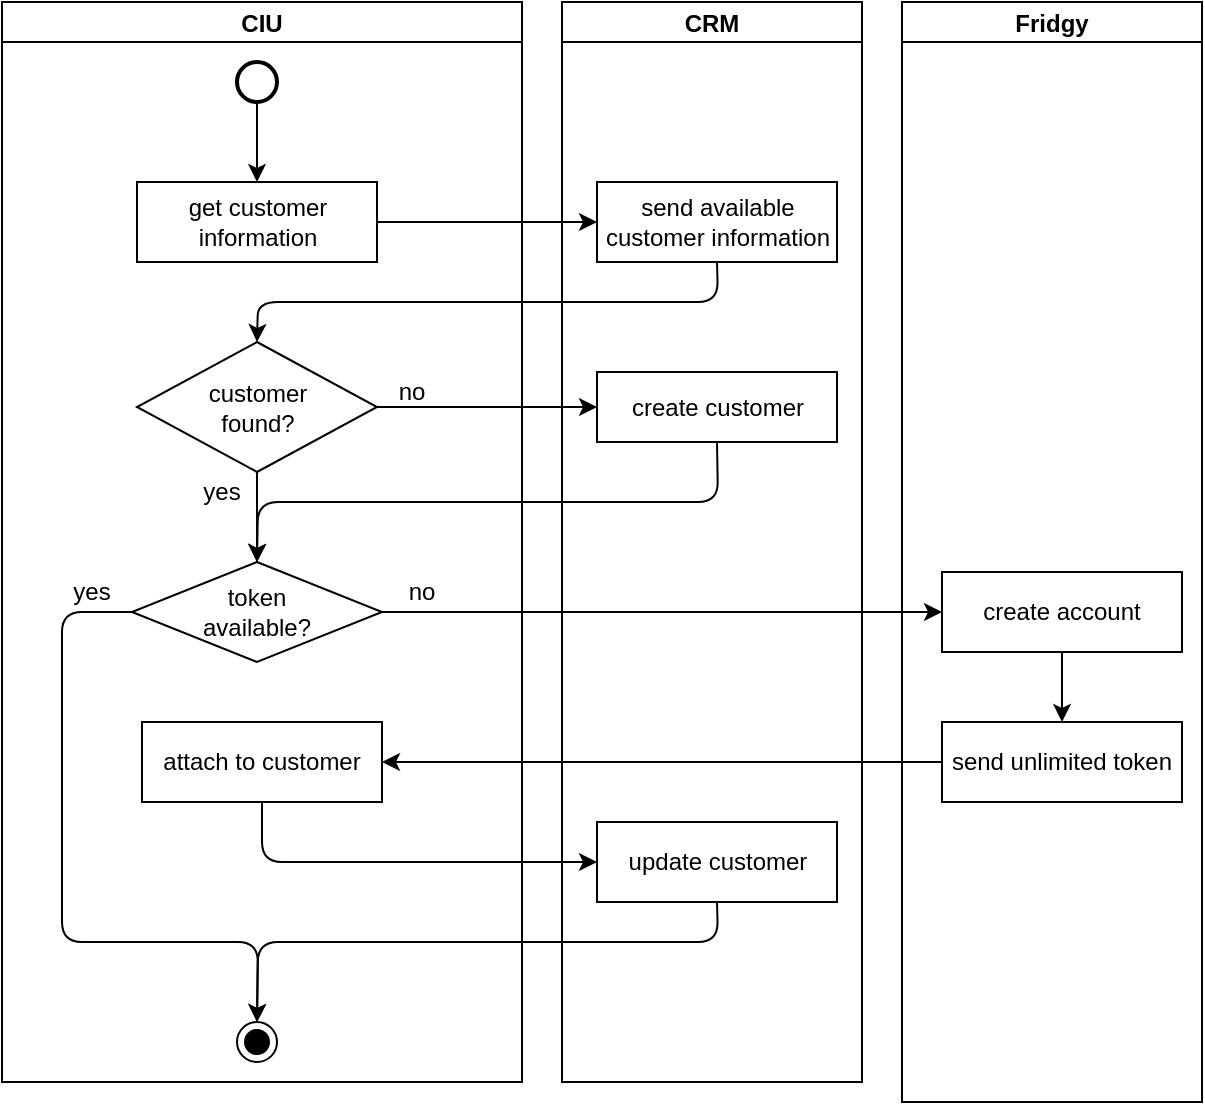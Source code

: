 <mxfile version="13.0.6"><diagram id="BVgmHitpDvBmTdLvW04n" name="Page-1"><mxGraphModel dx="984" dy="518" grid="1" gridSize="10" guides="1" tooltips="1" connect="1" arrows="1" fold="1" page="1" pageScale="1" pageWidth="850" pageHeight="1100" math="0" shadow="0"><root><mxCell id="0"/><mxCell id="1" parent="0"/><mxCell id="o3vHULxsRuvWgmmni-Nq-1" value="CIU" style="swimlane;startSize=20;" vertex="1" parent="1"><mxGeometry x="120" y="200" width="260" height="540" as="geometry"/></mxCell><mxCell id="o3vHULxsRuvWgmmni-Nq-2" value="get customer information" style="rounded=0;whiteSpace=wrap;html=1;" vertex="1" parent="o3vHULxsRuvWgmmni-Nq-1"><mxGeometry x="67.5" y="90" width="120" height="40" as="geometry"/></mxCell><mxCell id="o3vHULxsRuvWgmmni-Nq-3" value="&lt;div&gt;token &lt;br&gt;&lt;/div&gt;&lt;div&gt;available?&lt;/div&gt;" style="rhombus;whiteSpace=wrap;html=1;strokeColor=#000000;" vertex="1" parent="o3vHULxsRuvWgmmni-Nq-1"><mxGeometry x="65" y="280" width="125" height="50" as="geometry"/></mxCell><mxCell id="o3vHULxsRuvWgmmni-Nq-4" value="yes" style="text;html=1;strokeColor=none;fillColor=none;align=center;verticalAlign=middle;whiteSpace=wrap;rounded=0;" vertex="1" parent="o3vHULxsRuvWgmmni-Nq-1"><mxGeometry x="25" y="290" width="40" height="10" as="geometry"/></mxCell><mxCell id="o3vHULxsRuvWgmmni-Nq-5" value="no" style="text;html=1;strokeColor=none;fillColor=none;align=center;verticalAlign=middle;whiteSpace=wrap;rounded=0;" vertex="1" parent="o3vHULxsRuvWgmmni-Nq-1"><mxGeometry x="190" y="290" width="40" height="10" as="geometry"/></mxCell><mxCell id="o3vHULxsRuvWgmmni-Nq-6" value="attach to customer" style="rounded=0;whiteSpace=wrap;html=1;" vertex="1" parent="o3vHULxsRuvWgmmni-Nq-1"><mxGeometry x="70" y="360" width="120" height="40" as="geometry"/></mxCell><mxCell id="o3vHULxsRuvWgmmni-Nq-7" value="" style="endArrow=classic;html=1;exitX=0;exitY=0.5;exitDx=0;exitDy=0;entryX=0.5;entryY=0;entryDx=0;entryDy=0;" edge="1" parent="o3vHULxsRuvWgmmni-Nq-1" source="o3vHULxsRuvWgmmni-Nq-3" target="o3vHULxsRuvWgmmni-Nq-10"><mxGeometry width="50" height="50" relative="1" as="geometry"><mxPoint x="670" y="600" as="sourcePoint"/><mxPoint x="83" y="525" as="targetPoint"/><Array as="points"><mxPoint x="30" y="305"/><mxPoint x="30" y="470"/><mxPoint x="128" y="470"/></Array></mxGeometry></mxCell><mxCell id="o3vHULxsRuvWgmmni-Nq-8" value="" style="strokeWidth=2;html=1;shape=mxgraph.flowchart.start_2;whiteSpace=wrap;" vertex="1" parent="o3vHULxsRuvWgmmni-Nq-1"><mxGeometry x="117.5" y="30" width="20" height="20" as="geometry"/></mxCell><mxCell id="o3vHULxsRuvWgmmni-Nq-9" value="" style="endArrow=classic;html=1;entryX=0.5;entryY=0;entryDx=0;entryDy=0;exitX=0.5;exitY=1;exitDx=0;exitDy=0;exitPerimeter=0;" edge="1" parent="o3vHULxsRuvWgmmni-Nq-1" source="o3vHULxsRuvWgmmni-Nq-8" target="o3vHULxsRuvWgmmni-Nq-2"><mxGeometry width="50" height="50" relative="1" as="geometry"><mxPoint x="-35" y="90" as="sourcePoint"/><mxPoint x="-85" y="90" as="targetPoint"/></mxGeometry></mxCell><mxCell id="o3vHULxsRuvWgmmni-Nq-10" value="" style="ellipse;html=1;shape=endState;fillColor=#000000;strokeColor=#000000;" vertex="1" parent="o3vHULxsRuvWgmmni-Nq-1"><mxGeometry x="117.5" y="510" width="20" height="20" as="geometry"/></mxCell><mxCell id="o3vHULxsRuvWgmmni-Nq-13" value="&lt;div&gt;customer &lt;br&gt;&lt;/div&gt;&lt;div&gt;found?&lt;/div&gt;" style="rhombus;whiteSpace=wrap;html=1;strokeColor=#000000;" vertex="1" parent="o3vHULxsRuvWgmmni-Nq-1"><mxGeometry x="67.5" y="170" width="120" height="65" as="geometry"/></mxCell><mxCell id="o3vHULxsRuvWgmmni-Nq-17" value="yes" style="text;html=1;strokeColor=none;fillColor=none;align=center;verticalAlign=middle;whiteSpace=wrap;rounded=0;" vertex="1" parent="o3vHULxsRuvWgmmni-Nq-1"><mxGeometry x="90" y="235" width="40" height="20" as="geometry"/></mxCell><mxCell id="o3vHULxsRuvWgmmni-Nq-16" value="no" style="text;html=1;strokeColor=none;fillColor=none;align=center;verticalAlign=middle;whiteSpace=wrap;rounded=0;" vertex="1" parent="o3vHULxsRuvWgmmni-Nq-1"><mxGeometry x="185" y="190" width="40" height="10" as="geometry"/></mxCell><mxCell id="o3vHULxsRuvWgmmni-Nq-34" value="" style="endArrow=classic;html=1;exitX=0.5;exitY=1;exitDx=0;exitDy=0;entryX=0.5;entryY=0;entryDx=0;entryDy=0;" edge="1" parent="o3vHULxsRuvWgmmni-Nq-1" source="o3vHULxsRuvWgmmni-Nq-13" target="o3vHULxsRuvWgmmni-Nq-3"><mxGeometry width="50" height="50" relative="1" as="geometry"><mxPoint x="195" y="212.5" as="sourcePoint"/><mxPoint x="307.5" y="212.5" as="targetPoint"/></mxGeometry></mxCell><mxCell id="o3vHULxsRuvWgmmni-Nq-11" value="CRM" style="swimlane;startSize=20;" vertex="1" parent="1"><mxGeometry x="400" y="200" width="150" height="540" as="geometry"/></mxCell><mxCell id="o3vHULxsRuvWgmmni-Nq-14" value="create customer" style="rounded=0;whiteSpace=wrap;html=1;" vertex="1" parent="o3vHULxsRuvWgmmni-Nq-11"><mxGeometry x="17.5" y="185" width="120" height="35" as="geometry"/></mxCell><mxCell id="o3vHULxsRuvWgmmni-Nq-15" value="send available customer information" style="rounded=0;whiteSpace=wrap;html=1;" vertex="1" parent="o3vHULxsRuvWgmmni-Nq-11"><mxGeometry x="17.5" y="90" width="120" height="40" as="geometry"/></mxCell><mxCell id="o3vHULxsRuvWgmmni-Nq-18" value="update customer" style="rounded=0;whiteSpace=wrap;html=1;" vertex="1" parent="o3vHULxsRuvWgmmni-Nq-11"><mxGeometry x="17.5" y="410" width="120" height="40" as="geometry"/></mxCell><mxCell id="o3vHULxsRuvWgmmni-Nq-20" value="Fridgy" style="swimlane;startSize=20;" vertex="1" parent="1"><mxGeometry x="570" y="200" width="150" height="550" as="geometry"/></mxCell><mxCell id="o3vHULxsRuvWgmmni-Nq-21" value="create account" style="rounded=0;whiteSpace=wrap;html=1;" vertex="1" parent="o3vHULxsRuvWgmmni-Nq-20"><mxGeometry x="20" y="285" width="120" height="40" as="geometry"/></mxCell><mxCell id="o3vHULxsRuvWgmmni-Nq-22" value="" style="endArrow=classic;html=1;exitX=0.5;exitY=1;exitDx=0;exitDy=0;entryX=0.5;entryY=0;entryDx=0;entryDy=0;" edge="1" parent="o3vHULxsRuvWgmmni-Nq-20" source="o3vHULxsRuvWgmmni-Nq-21" target="o3vHULxsRuvWgmmni-Nq-23"><mxGeometry width="50" height="50" relative="1" as="geometry"><mxPoint x="-95" y="435" as="sourcePoint"/><mxPoint x="-345" y="419" as="targetPoint"/></mxGeometry></mxCell><mxCell id="o3vHULxsRuvWgmmni-Nq-23" value="send unlimited token" style="rounded=0;whiteSpace=wrap;html=1;" vertex="1" parent="o3vHULxsRuvWgmmni-Nq-20"><mxGeometry x="20" y="360" width="120" height="40" as="geometry"/></mxCell><mxCell id="o3vHULxsRuvWgmmni-Nq-27" value="" style="endArrow=classic;html=1;entryX=1;entryY=0.5;entryDx=0;entryDy=0;" edge="1" parent="1" source="o3vHULxsRuvWgmmni-Nq-23" target="o3vHULxsRuvWgmmni-Nq-6"><mxGeometry width="50" height="50" relative="1" as="geometry"><mxPoint x="790" y="575" as="sourcePoint"/><mxPoint x="365" y="625" as="targetPoint"/></mxGeometry></mxCell><mxCell id="o3vHULxsRuvWgmmni-Nq-28" value="" style="endArrow=classic;html=1;entryX=0;entryY=0.5;entryDx=0;entryDy=0;exitX=0.5;exitY=1;exitDx=0;exitDy=0;" edge="1" parent="1" source="o3vHULxsRuvWgmmni-Nq-6" target="o3vHULxsRuvWgmmni-Nq-18"><mxGeometry width="50" height="50" relative="1" as="geometry"><mxPoint x="296" y="675" as="sourcePoint"/><mxPoint x="250" y="810" as="targetPoint"/><Array as="points"><mxPoint x="250" y="630"/></Array></mxGeometry></mxCell><mxCell id="o3vHULxsRuvWgmmni-Nq-29" value="" style="endArrow=classic;html=1;exitX=1;exitY=0.5;exitDx=0;exitDy=0;entryX=0;entryY=0.5;entryDx=0;entryDy=0;" edge="1" parent="1" source="o3vHULxsRuvWgmmni-Nq-3" target="o3vHULxsRuvWgmmni-Nq-21"><mxGeometry width="50" height="50" relative="1" as="geometry"><mxPoint x="245" y="538.11" as="sourcePoint"/><mxPoint x="725" y="542" as="targetPoint"/></mxGeometry></mxCell><mxCell id="o3vHULxsRuvWgmmni-Nq-30" value="" style="endArrow=classic;html=1;exitX=0.5;exitY=1;exitDx=0;exitDy=0;entryX=0.5;entryY=0;entryDx=0;entryDy=0;" edge="1" parent="1" source="o3vHULxsRuvWgmmni-Nq-18" target="o3vHULxsRuvWgmmni-Nq-10"><mxGeometry width="50" height="50" relative="1" as="geometry"><mxPoint x="325" y="685" as="sourcePoint"/><mxPoint x="205" y="680" as="targetPoint"/><Array as="points"><mxPoint x="478" y="670"/><mxPoint x="248" y="670"/></Array></mxGeometry></mxCell><mxCell id="o3vHULxsRuvWgmmni-Nq-31" value="" style="endArrow=classic;html=1;entryX=0;entryY=0.5;entryDx=0;entryDy=0;exitX=1;exitY=0.5;exitDx=0;exitDy=0;" edge="1" parent="1" source="o3vHULxsRuvWgmmni-Nq-2" target="o3vHULxsRuvWgmmni-Nq-15"><mxGeometry width="50" height="50" relative="1" as="geometry"><mxPoint x="257.5" y="260" as="sourcePoint"/><mxPoint x="257.5" y="300" as="targetPoint"/></mxGeometry></mxCell><mxCell id="o3vHULxsRuvWgmmni-Nq-32" value="" style="endArrow=classic;html=1;entryX=0.5;entryY=0;entryDx=0;entryDy=0;exitX=0.5;exitY=1;exitDx=0;exitDy=0;" edge="1" parent="1" source="o3vHULxsRuvWgmmni-Nq-15" target="o3vHULxsRuvWgmmni-Nq-13"><mxGeometry width="50" height="50" relative="1" as="geometry"><mxPoint x="317.5" y="320" as="sourcePoint"/><mxPoint x="427.5" y="320" as="targetPoint"/><Array as="points"><mxPoint x="478" y="350"/><mxPoint x="248" y="350"/></Array></mxGeometry></mxCell><mxCell id="o3vHULxsRuvWgmmni-Nq-33" value="" style="endArrow=classic;html=1;exitX=1;exitY=0.5;exitDx=0;exitDy=0;entryX=0;entryY=0.5;entryDx=0;entryDy=0;" edge="1" parent="1" source="o3vHULxsRuvWgmmni-Nq-13" target="o3vHULxsRuvWgmmni-Nq-14"><mxGeometry width="50" height="50" relative="1" as="geometry"><mxPoint x="317.5" y="320" as="sourcePoint"/><mxPoint x="390" y="412" as="targetPoint"/></mxGeometry></mxCell><mxCell id="o3vHULxsRuvWgmmni-Nq-37" value="" style="endArrow=classic;html=1;entryX=0.5;entryY=0;entryDx=0;entryDy=0;exitX=0.5;exitY=1;exitDx=0;exitDy=0;" edge="1" parent="1" source="o3vHULxsRuvWgmmni-Nq-14" target="o3vHULxsRuvWgmmni-Nq-3"><mxGeometry width="50" height="50" relative="1" as="geometry"><mxPoint x="487.5" y="450" as="sourcePoint"/><mxPoint x="257.5" y="490" as="targetPoint"/><Array as="points"><mxPoint x="478" y="450"/><mxPoint x="248" y="450"/></Array></mxGeometry></mxCell></root></mxGraphModel></diagram></mxfile>